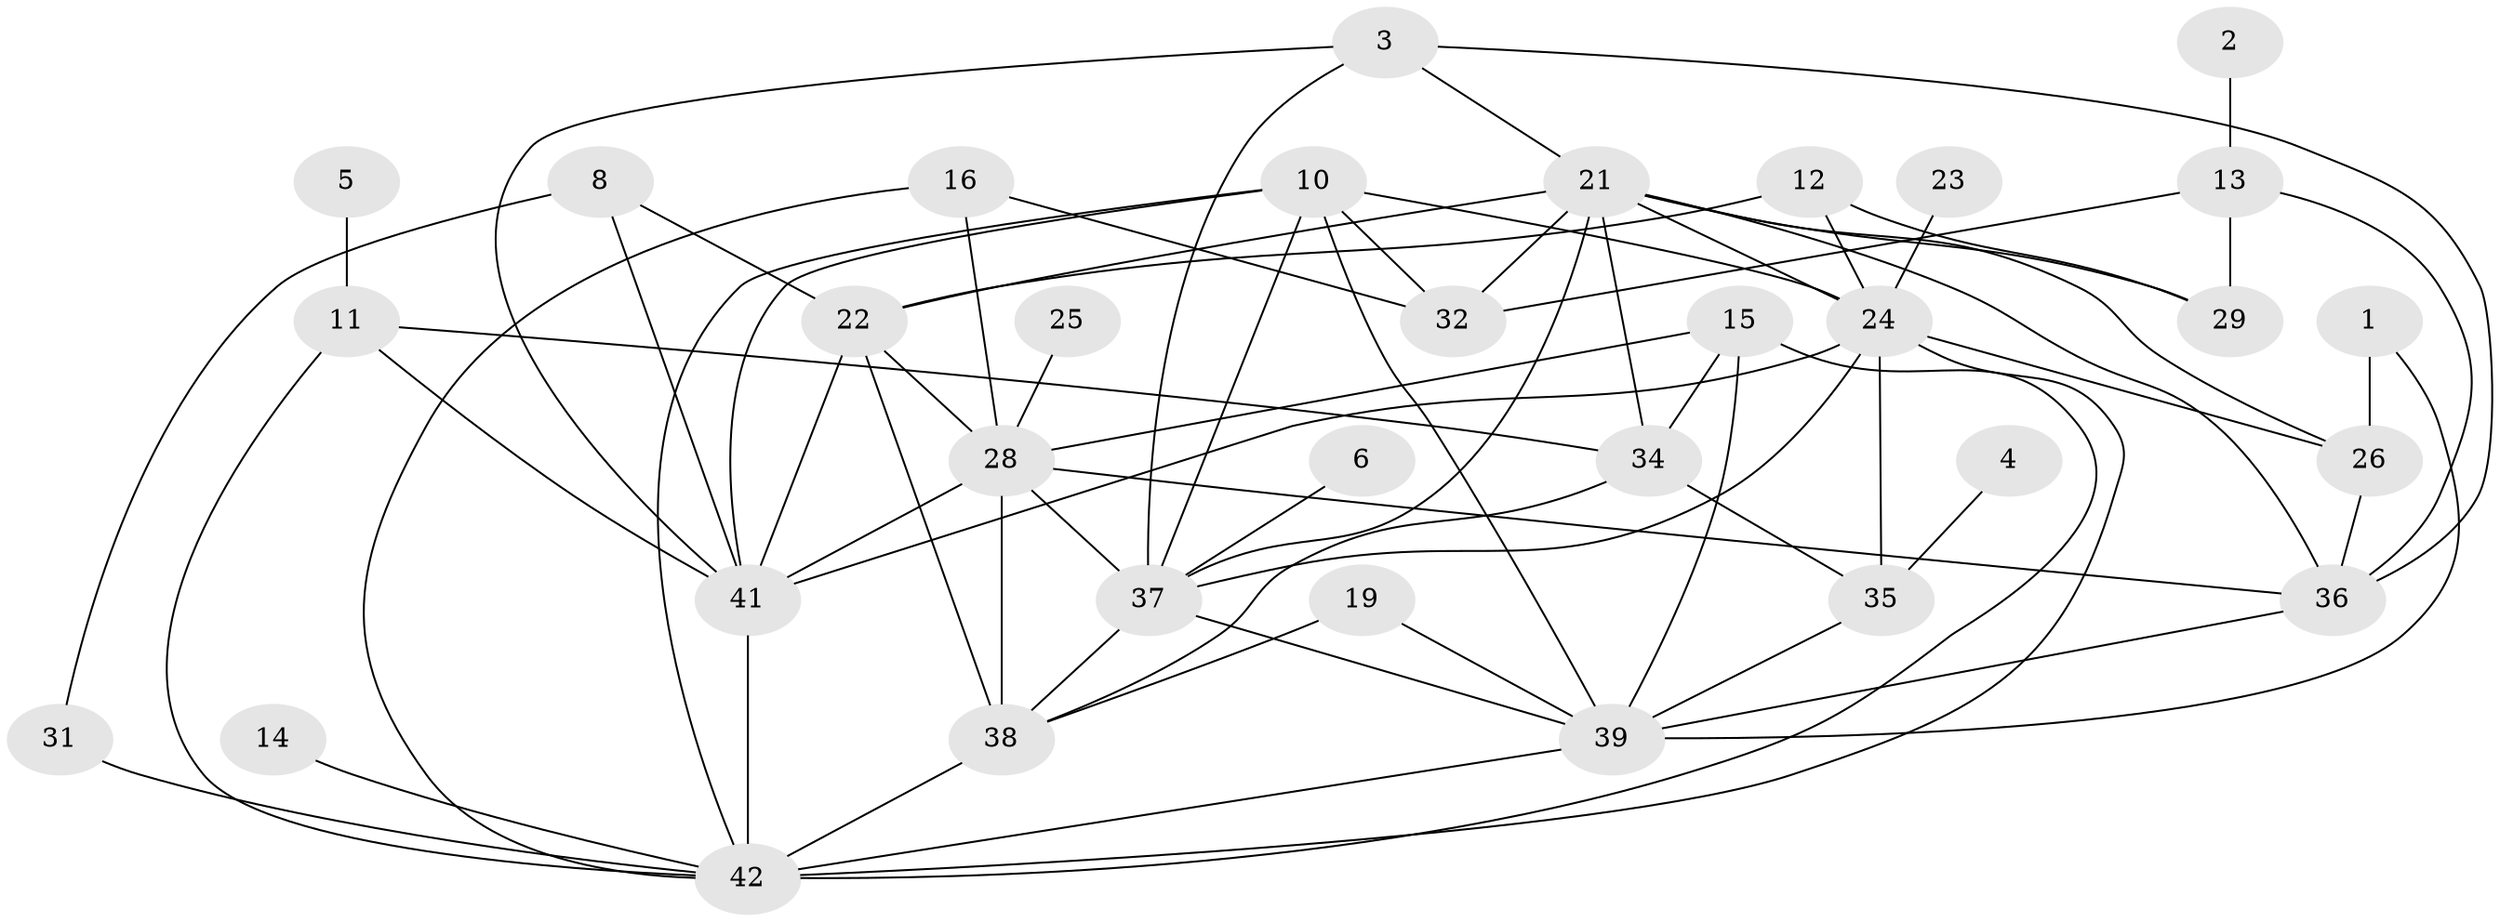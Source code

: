 // original degree distribution, {1: 0.15476190476190477, 2: 0.21428571428571427, 4: 0.19047619047619047, 3: 0.21428571428571427, 8: 0.03571428571428571, 5: 0.08333333333333333, 0: 0.09523809523809523, 6: 0.011904761904761904}
// Generated by graph-tools (version 1.1) at 2025/49/03/09/25 03:49:05]
// undirected, 33 vertices, 71 edges
graph export_dot {
graph [start="1"]
  node [color=gray90,style=filled];
  1;
  2;
  3;
  4;
  5;
  6;
  8;
  10;
  11;
  12;
  13;
  14;
  15;
  16;
  19;
  21;
  22;
  23;
  24;
  25;
  26;
  28;
  29;
  31;
  32;
  34;
  35;
  36;
  37;
  38;
  39;
  41;
  42;
  1 -- 26 [weight=1.0];
  1 -- 39 [weight=1.0];
  2 -- 13 [weight=1.0];
  3 -- 21 [weight=1.0];
  3 -- 36 [weight=1.0];
  3 -- 37 [weight=1.0];
  3 -- 41 [weight=1.0];
  4 -- 35 [weight=1.0];
  5 -- 11 [weight=1.0];
  6 -- 37 [weight=1.0];
  8 -- 22 [weight=1.0];
  8 -- 31 [weight=1.0];
  8 -- 41 [weight=1.0];
  10 -- 24 [weight=1.0];
  10 -- 32 [weight=1.0];
  10 -- 37 [weight=1.0];
  10 -- 39 [weight=1.0];
  10 -- 41 [weight=1.0];
  10 -- 42 [weight=1.0];
  11 -- 34 [weight=1.0];
  11 -- 41 [weight=1.0];
  11 -- 42 [weight=1.0];
  12 -- 22 [weight=1.0];
  12 -- 24 [weight=1.0];
  12 -- 29 [weight=1.0];
  13 -- 29 [weight=1.0];
  13 -- 32 [weight=1.0];
  13 -- 36 [weight=1.0];
  14 -- 42 [weight=1.0];
  15 -- 28 [weight=1.0];
  15 -- 34 [weight=1.0];
  15 -- 39 [weight=1.0];
  15 -- 42 [weight=1.0];
  16 -- 28 [weight=1.0];
  16 -- 32 [weight=1.0];
  16 -- 42 [weight=1.0];
  19 -- 38 [weight=1.0];
  19 -- 39 [weight=1.0];
  21 -- 22 [weight=1.0];
  21 -- 24 [weight=1.0];
  21 -- 26 [weight=1.0];
  21 -- 29 [weight=1.0];
  21 -- 32 [weight=2.0];
  21 -- 34 [weight=1.0];
  21 -- 36 [weight=1.0];
  21 -- 37 [weight=1.0];
  22 -- 28 [weight=1.0];
  22 -- 38 [weight=1.0];
  22 -- 41 [weight=1.0];
  23 -- 24 [weight=1.0];
  24 -- 26 [weight=1.0];
  24 -- 35 [weight=1.0];
  24 -- 37 [weight=1.0];
  24 -- 41 [weight=1.0];
  24 -- 42 [weight=1.0];
  25 -- 28 [weight=1.0];
  26 -- 36 [weight=1.0];
  28 -- 36 [weight=1.0];
  28 -- 37 [weight=1.0];
  28 -- 38 [weight=1.0];
  28 -- 41 [weight=1.0];
  31 -- 42 [weight=1.0];
  34 -- 35 [weight=1.0];
  34 -- 38 [weight=1.0];
  35 -- 39 [weight=1.0];
  36 -- 39 [weight=1.0];
  37 -- 38 [weight=1.0];
  37 -- 39 [weight=1.0];
  38 -- 42 [weight=2.0];
  39 -- 42 [weight=1.0];
  41 -- 42 [weight=1.0];
}
